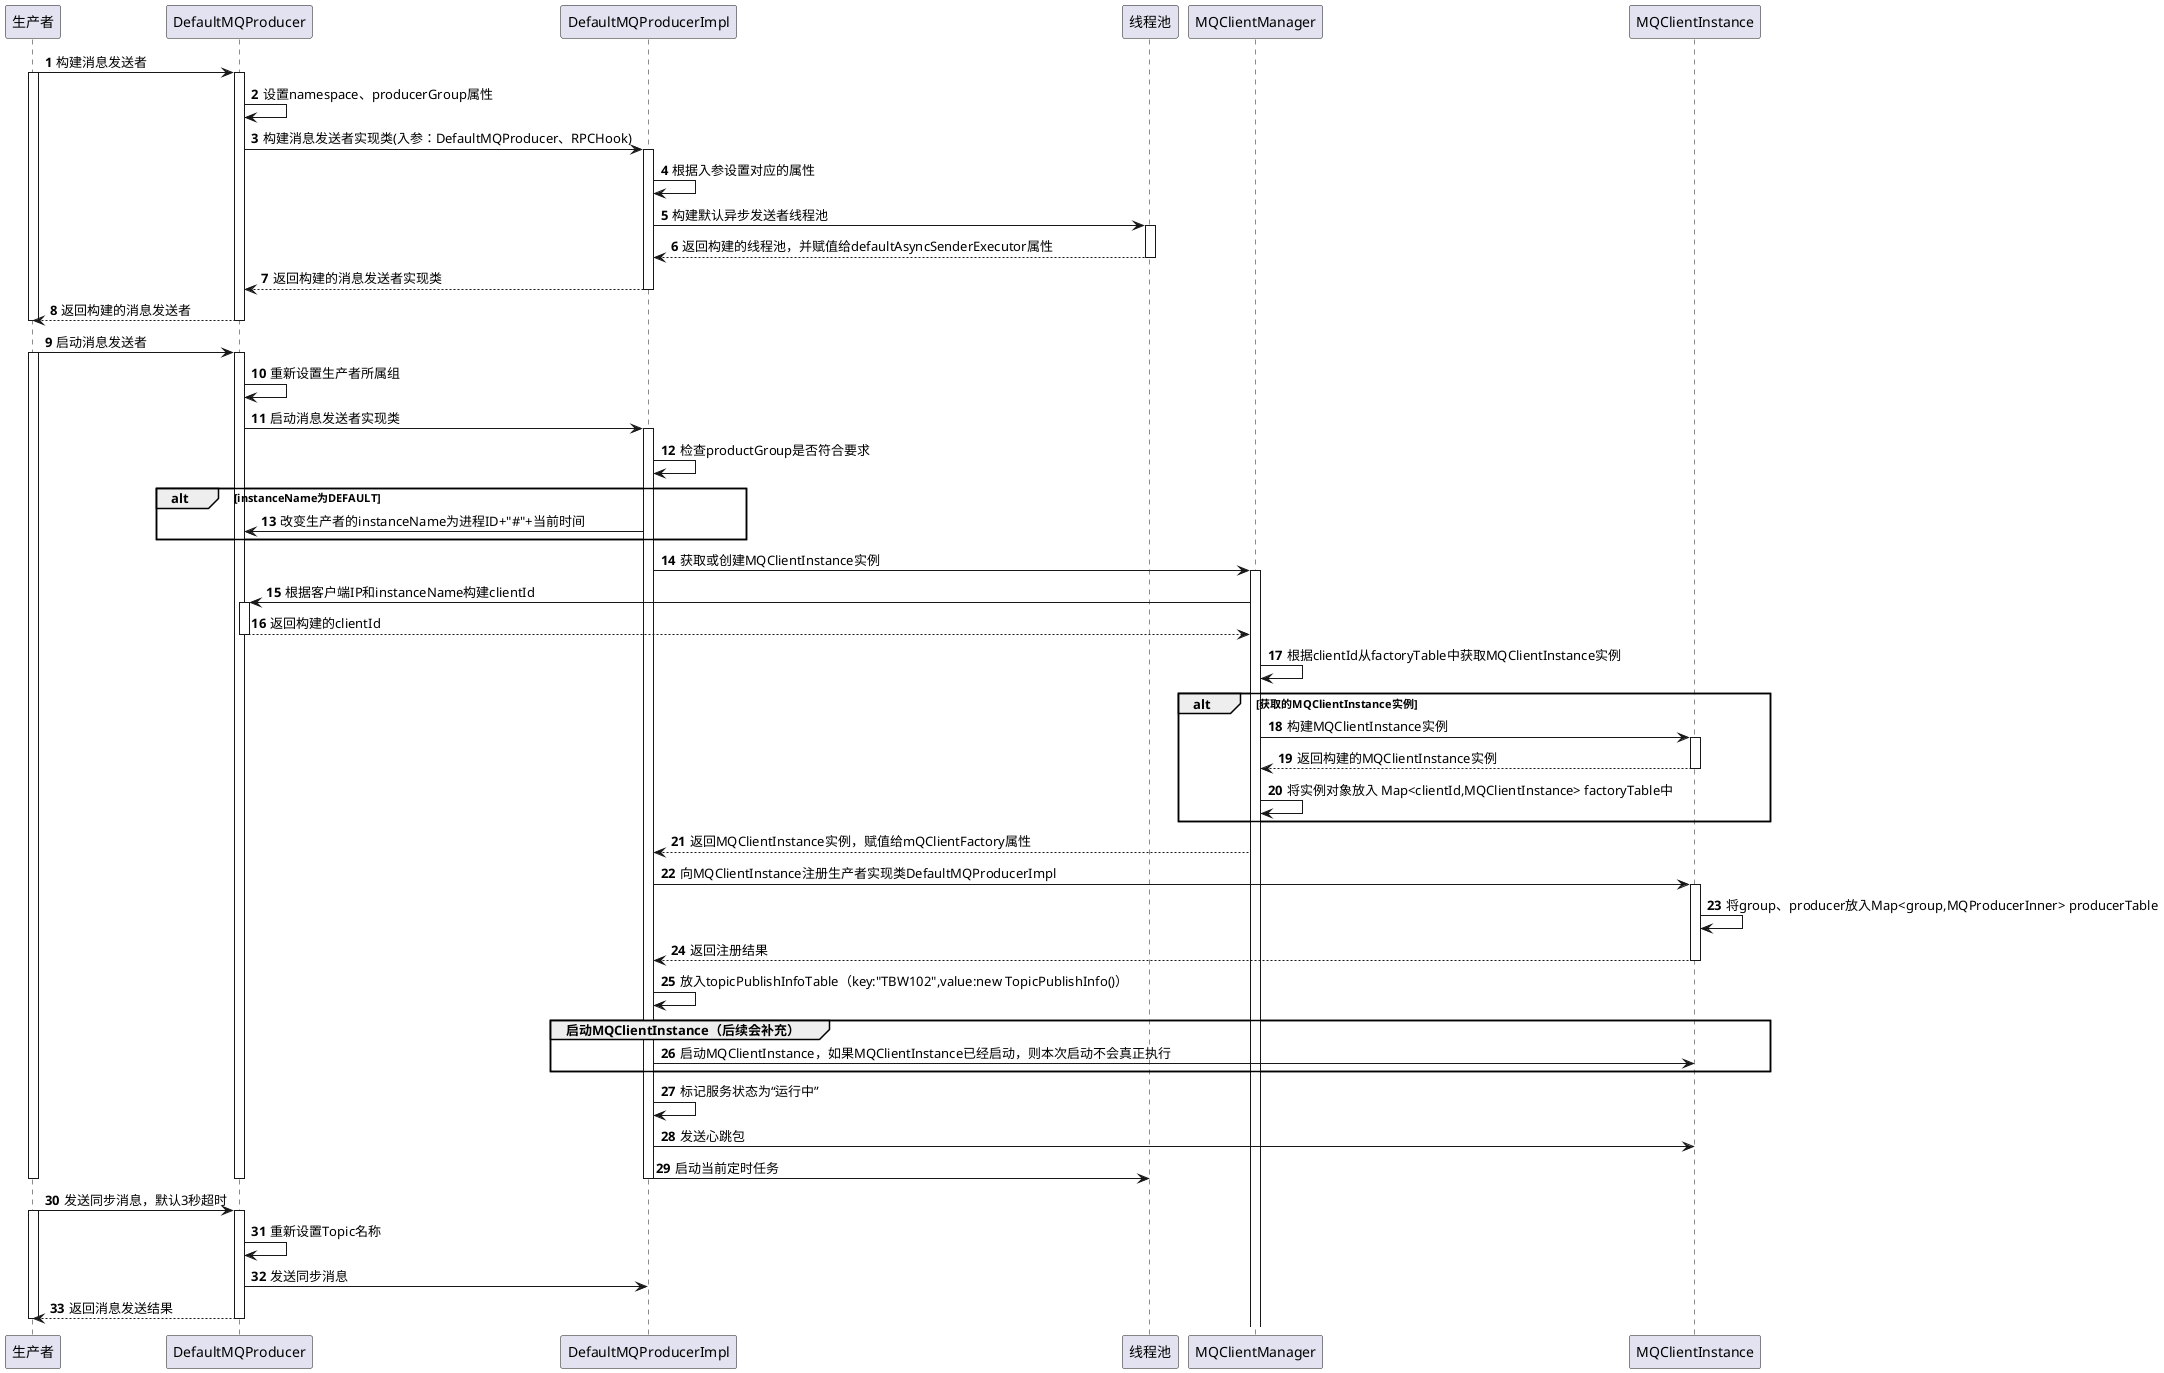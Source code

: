 @startuml
'https://plantuml.com/sequence-diagram

autonumber
participant 生产者 as Producer
participant DefaultMQProducer as DefaultMQProducer
participant DefaultMQProducerImpl as DefaultMQProducerImpl
participant 线程池 as ThreadPoolExecutor
participant MQClientManager as MQClientManager
participant MQClientInstance as MQClientInstance


Producer->DefaultMQProducer: 构建消息发送者
activate Producer
activate DefaultMQProducer
DefaultMQProducer->DefaultMQProducer: 设置namespace、producerGroup属性
DefaultMQProducer->DefaultMQProducerImpl: 构建消息发送者实现类(入参：DefaultMQProducer、RPCHook)
activate DefaultMQProducerImpl
DefaultMQProducerImpl->DefaultMQProducerImpl: 根据入参设置对应的属性
DefaultMQProducerImpl->ThreadPoolExecutor: 构建默认异步发送者线程池
activate ThreadPoolExecutor
ThreadPoolExecutor-->DefaultMQProducerImpl: 返回构建的线程池，并赋值给defaultAsyncSenderExecutor属性
deactivate ThreadPoolExecutor
DefaultMQProducerImpl-->DefaultMQProducer: 返回构建的消息发送者实现类
deactivate DefaultMQProducerImpl
DefaultMQProducer-->Producer: 返回构建的消息发送者
deactivate DefaultMQProducer
deactivate Producer





Producer->DefaultMQProducer: 启动消息发送者
activate Producer
activate DefaultMQProducer
DefaultMQProducer->DefaultMQProducer: 重新设置生产者所属组
DefaultMQProducer->DefaultMQProducerImpl: 启动消息发送者实现类
activate DefaultMQProducerImpl
DefaultMQProducerImpl->DefaultMQProducerImpl: 检查productGroup是否符合要求
alt instanceName为DEFAULT
    DefaultMQProducerImpl->DefaultMQProducer: 改变生产者的instanceName为进程ID+"#"+当前时间
end
DefaultMQProducerImpl->MQClientManager: 获取或创建MQClientInstance实例
activate MQClientManager
MQClientManager->DefaultMQProducer: 根据客户端IP和instanceName构建clientId
activate DefaultMQProducer
DefaultMQProducer-->MQClientManager: 返回构建的clientId
deactivate DefaultMQProducer
MQClientManager->MQClientManager: 根据clientId从factoryTable中获取MQClientInstance实例
alt 获取的MQClientInstance实例
    MQClientManager->MQClientInstance: 构建MQClientInstance实例
    activate MQClientInstance
    MQClientInstance-->MQClientManager: 返回构建的MQClientInstance实例
    deactivate MQClientInstance
    MQClientManager->MQClientManager: 将实例对象放入 Map<clientId,MQClientInstance> factoryTable中
end
MQClientManager-->DefaultMQProducerImpl: 返回MQClientInstance实例，赋值给mQClientFactory属性
DefaultMQProducerImpl->MQClientInstance: 向MQClientInstance注册生产者实现类DefaultMQProducerImpl
activate MQClientInstance
MQClientInstance->MQClientInstance: 将group、producer放入Map<group,MQProducerInner> producerTable
MQClientInstance-->DefaultMQProducerImpl: 返回注册结果
deactivate MQClientInstance
DefaultMQProducerImpl->DefaultMQProducerImpl: 放入topicPublishInfoTable（key:"TBW102",value:new TopicPublishInfo()）
group 启动MQClientInstance（后续会补充）
    DefaultMQProducerImpl->MQClientInstance: 启动MQClientInstance，如果MQClientInstance已经启动，则本次启动不会真正执行
end
DefaultMQProducerImpl->DefaultMQProducerImpl: 标记服务状态为“运行中”
DefaultMQProducerImpl->MQClientInstance: 发送心跳包
DefaultMQProducerImpl->ThreadPoolExecutor: 启动当前定时任务
deactivate DefaultMQProducerImpl
deactivate DefaultMQProducer
deactivate Producer


Producer->DefaultMQProducer: 发送同步消息，默认3秒超时
activate Producer
activate DefaultMQProducer

DefaultMQProducer->DefaultMQProducer: 重新设置Topic名称
DefaultMQProducer->DefaultMQProducerImpl: 发送同步消息

DefaultMQProducer-->Producer: 返回消息发送结果
deactivate DefaultMQProducer
deactivate Producer
@enduml